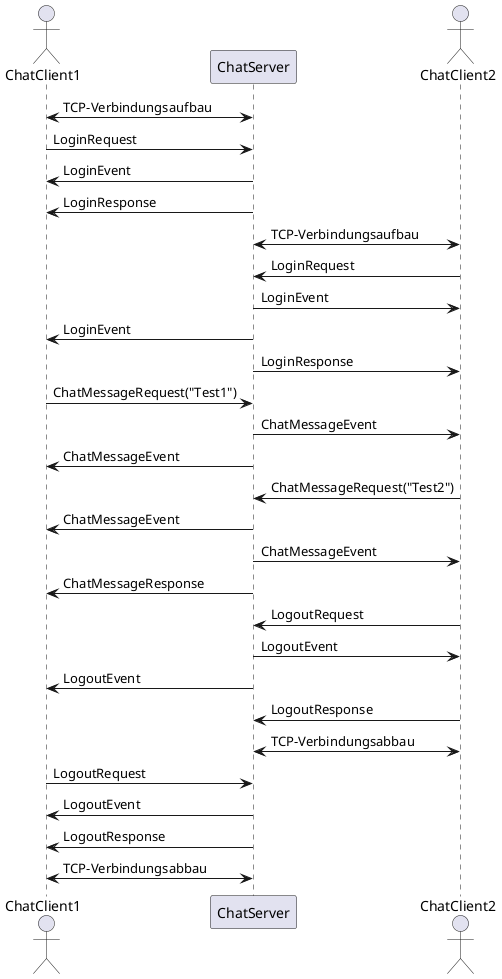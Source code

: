 @startuml

actor ChatClient1
participant ChatServer
actor ChatClient2
ChatClient1 <-> ChatServer: TCP-Verbindungsaufbau
ChatClient1 -> ChatServer: LoginRequest
ChatServer -> ChatClient1: LoginEvent
ChatServer -> ChatClient1: LoginResponse
ChatServer <-> ChatClient2: TCP-Verbindungsaufbau
ChatServer <- ChatClient2: LoginRequest
ChatServer -> ChatClient2: LoginEvent
ChatServer -> ChatClient1: LoginEvent
ChatServer -> ChatClient2: LoginResponse
ChatServer <- ChatClient1: ChatMessageRequest("Test1")
ChatServer -> ChatClient2: ChatMessageEvent
ChatServer -> ChatClient1: ChatMessageEvent
ChatServer <- ChatClient2: ChatMessageRequest("Test2")
ChatServer -> ChatClient1: ChatMessageEvent
ChatServer -> ChatClient2: ChatMessageEvent
ChatServer -> ChatClient1: ChatMessageResponse
ChatServer <- ChatClient2: LogoutRequest
ChatServer -> ChatClient2: LogoutEvent
ChatServer -> ChatClient1: LogoutEvent
ChatServer <- ChatClient2: LogoutResponse
ChatServer <-> ChatClient2: TCP-Verbindungsabbau
ChatServer <- ChatClient1: LogoutRequest
ChatServer -> ChatClient1: LogoutEvent
ChatServer -> ChatClient1: LogoutResponse
ChatServer <-> ChatClient1: TCP-Verbindungsabbau



@enduml
